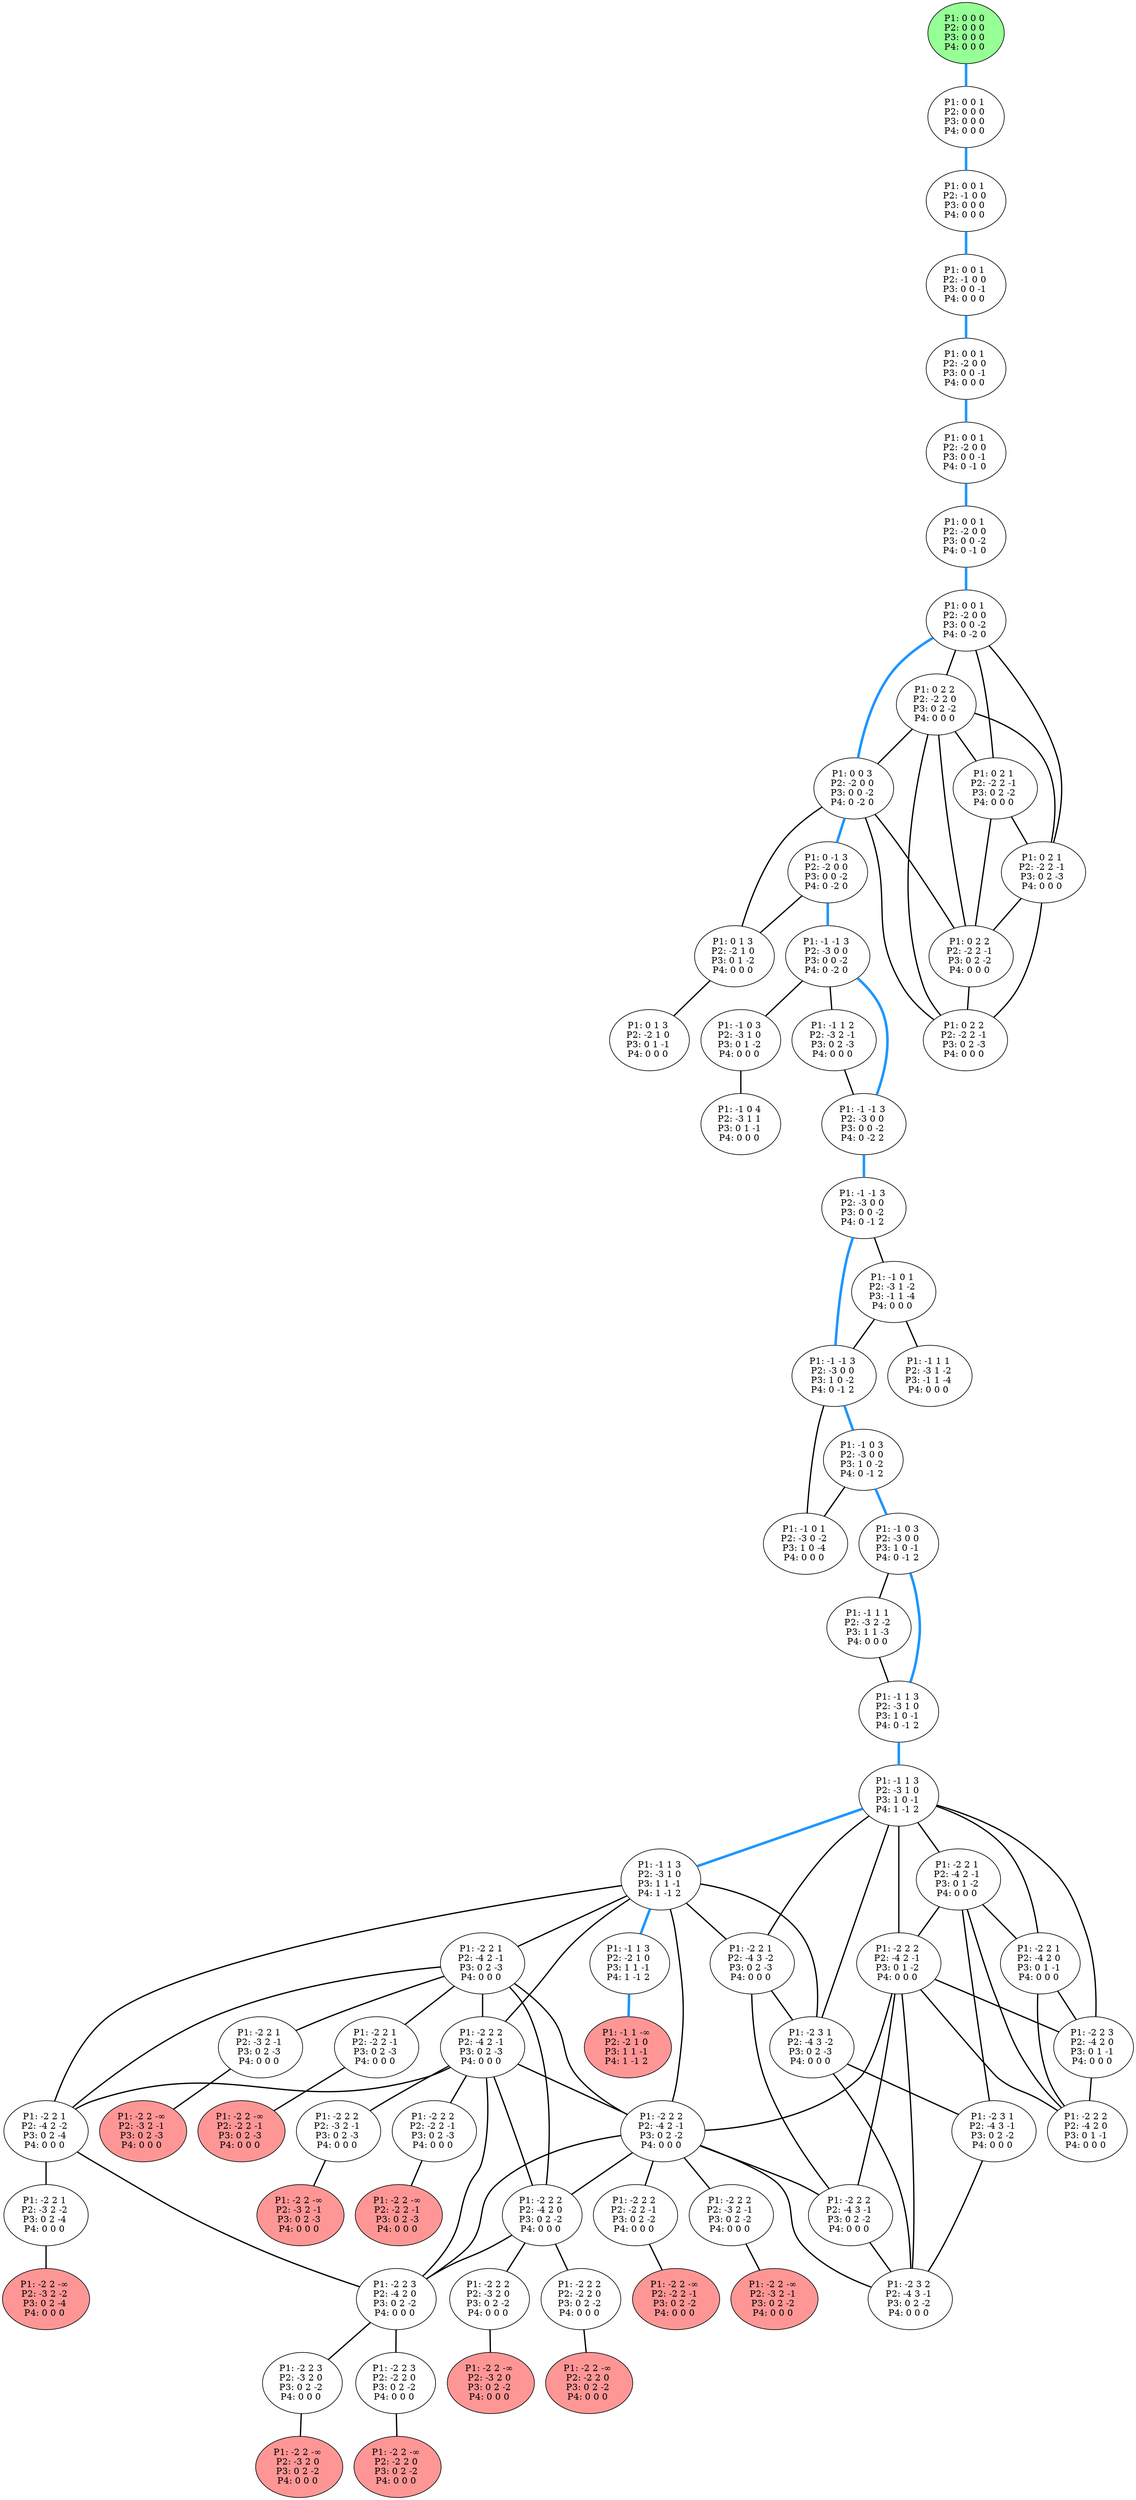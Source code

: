 graph G {
color = "black"
0 [label = "P1: 0 0 0 
P2: 0 0 0 
P3: 0 0 0 
P4: 0 0 0 
",  style="filled", fillcolor = "#96FF96"];
1 [label = "P1: 0 0 1 
P2: 0 0 0 
P3: 0 0 0 
P4: 0 0 0 
"];
2 [label = "P1: 0 0 1 
P2: -1 0 0 
P3: 0 0 0 
P4: 0 0 0 
"];
3 [label = "P1: 0 0 1 
P2: -1 0 0 
P3: 0 0 -1 
P4: 0 0 0 
"];
4 [label = "P1: 0 0 1 
P2: -2 0 0 
P3: 0 0 -1 
P4: 0 0 0 
"];
5 [label = "P1: 0 0 1 
P2: -2 0 0 
P3: 0 0 -1 
P4: 0 -1 0 
"];
6 [label = "P1: 0 0 1 
P2: -2 0 0 
P3: 0 0 -2 
P4: 0 -1 0 
"];
7 [label = "P1: 0 0 1 
P2: -2 0 0 
P3: 0 0 -2 
P4: 0 -2 0 
"];
8 [label = "P1: 0 2 2 
P2: -2 2 0 
P3: 0 2 -2 
P4: 0 0 0 
"];
9 [label = "P1: 0 0 3 
P2: -2 0 0 
P3: 0 0 -2 
P4: 0 -2 0 
"];
10 [label = "P1: 0 2 1 
P2: -2 2 -1 
P3: 0 2 -2 
P4: 0 0 0 
"];
11 [label = "P1: 0 2 1 
P2: -2 2 -1 
P3: 0 2 -3 
P4: 0 0 0 
"];
12 [label = "P1: 0 2 2 
P2: -2 2 -1 
P3: 0 2 -2 
P4: 0 0 0 
"];
13 [label = "P1: 0 2 2 
P2: -2 2 -1 
P3: 0 2 -3 
P4: 0 0 0 
"];
14 [label = "P1: 0 -1 3 
P2: -2 0 0 
P3: 0 0 -2 
P4: 0 -2 0 
"];
15 [label = "P1: 0 1 3 
P2: -2 1 0 
P3: 0 1 -2 
P4: 0 0 0 
"];
16 [label = "P1: -1 -1 3 
P2: -3 0 0 
P3: 0 0 -2 
P4: 0 -2 0 
"];
17 [label = "P1: 0 1 3 
P2: -2 1 0 
P3: 0 1 -1 
P4: 0 0 0 
"];
18 [label = "P1: -1 0 3 
P2: -3 1 0 
P3: 0 1 -2 
P4: 0 0 0 
"];
19 [label = "P1: -1 1 2 
P2: -3 2 -1 
P3: 0 2 -3 
P4: 0 0 0 
"];
20 [label = "P1: -1 -1 3 
P2: -3 0 0 
P3: 0 0 -2 
P4: 0 -2 2 
"];
21 [label = "P1: -1 0 4 
P2: -3 1 1 
P3: 0 1 -1 
P4: 0 0 0 
"];
22 [label = "P1: -1 -1 3 
P2: -3 0 0 
P3: 0 0 -2 
P4: 0 -1 2 
"];
23 [label = "P1: -1 0 1 
P2: -3 1 -2 
P3: -1 1 -4 
P4: 0 0 0 
"];
24 [label = "P1: -1 -1 3 
P2: -3 0 0 
P3: 1 0 -2 
P4: 0 -1 2 
"];
25 [label = "P1: -1 1 1 
P2: -3 1 -2 
P3: -1 1 -4 
P4: 0 0 0 
"];
26 [label = "P1: -1 0 3 
P2: -3 0 0 
P3: 1 0 -2 
P4: 0 -1 2 
"];
27 [label = "P1: -1 0 1 
P2: -3 0 -2 
P3: 1 0 -4 
P4: 0 0 0 
"];
28 [label = "P1: -1 0 3 
P2: -3 0 0 
P3: 1 0 -1 
P4: 0 -1 2 
"];
29 [label = "P1: -1 1 1 
P2: -3 2 -2 
P3: 1 1 -3 
P4: 0 0 0 
"];
30 [label = "P1: -1 1 3 
P2: -3 1 0 
P3: 1 0 -1 
P4: 0 -1 2 
"];
31 [label = "P1: -1 1 3 
P2: -3 1 0 
P3: 1 0 -1 
P4: 1 -1 2 
"];
32 [label = "P1: -1 1 3 
P2: -3 1 0 
P3: 1 1 -1 
P4: 1 -1 2 
"];
33 [label = "P1: -2 2 1 
P2: -4 3 -2 
P3: 0 2 -3 
P4: 0 0 0 
"];
34 [label = "P1: -2 2 1 
P2: -4 2 -1 
P3: 0 1 -2 
P4: 0 0 0 
"];
35 [label = "P1: -2 2 1 
P2: -4 2 0 
P3: 0 1 -1 
P4: 0 0 0 
"];
36 [label = "P1: -2 3 1 
P2: -4 3 -2 
P3: 0 2 -3 
P4: 0 0 0 
"];
37 [label = "P1: -2 2 2 
P2: -4 2 -1 
P3: 0 1 -2 
P4: 0 0 0 
"];
38 [label = "P1: -2 2 3 
P2: -4 2 0 
P3: 0 1 -1 
P4: 0 0 0 
"];
39 [label = "P1: -1 1 3 
P2: -2 1 0 
P3: 1 1 -1 
P4: 1 -1 2 
"];
3939 [label = "P1: -1 1 -∞ 
P2: -2 1 0 
P3: 1 1 -1 
P4: 1 -1 2 
",  style="filled", fillcolor = "#FF9696"];
40 [label = "P1: -2 2 1 
P2: -4 2 -1 
P3: 0 2 -3 
P4: 0 0 0 
"];
41 [label = "P1: -2 2 2 
P2: -4 2 -1 
P3: 0 2 -3 
P4: 0 0 0 
"];
42 [label = "P1: -2 2 1 
P2: -4 2 -2 
P3: 0 2 -4 
P4: 0 0 0 
"];
43 [label = "P1: -2 2 2 
P2: -4 2 -1 
P3: 0 2 -2 
P4: 0 0 0 
"];
44 [label = "P1: -2 2 2 
P2: -4 3 -1 
P3: 0 2 -2 
P4: 0 0 0 
"];
45 [label = "P1: -2 3 1 
P2: -4 3 -1 
P3: 0 2 -2 
P4: 0 0 0 
"];
46 [label = "P1: -2 2 2 
P2: -4 2 0 
P3: 0 1 -1 
P4: 0 0 0 
"];
47 [label = "P1: -2 3 2 
P2: -4 3 -1 
P3: 0 2 -2 
P4: 0 0 0 
"];
48 [label = "P1: -2 2 1 
P2: -3 2 -1 
P3: 0 2 -3 
P4: 0 0 0 
"];
4848 [label = "P1: -2 2 -∞ 
P2: -3 2 -1 
P3: 0 2 -3 
P4: 0 0 0 
",  style="filled", fillcolor = "#FF9696"];
49 [label = "P1: -2 2 1 
P2: -2 2 -1 
P3: 0 2 -3 
P4: 0 0 0 
"];
4949 [label = "P1: -2 2 -∞ 
P2: -2 2 -1 
P3: 0 2 -3 
P4: 0 0 0 
",  style="filled", fillcolor = "#FF9696"];
50 [label = "P1: -2 2 2 
P2: -4 2 0 
P3: 0 2 -2 
P4: 0 0 0 
"];
51 [label = "P1: -2 2 2 
P2: -3 2 -1 
P3: 0 2 -3 
P4: 0 0 0 
"];
5151 [label = "P1: -2 2 -∞ 
P2: -3 2 -1 
P3: 0 2 -3 
P4: 0 0 0 
",  style="filled", fillcolor = "#FF9696"];
52 [label = "P1: -2 2 2 
P2: -2 2 -1 
P3: 0 2 -3 
P4: 0 0 0 
"];
5252 [label = "P1: -2 2 -∞ 
P2: -2 2 -1 
P3: 0 2 -3 
P4: 0 0 0 
",  style="filled", fillcolor = "#FF9696"];
53 [label = "P1: -2 2 3 
P2: -4 2 0 
P3: 0 2 -2 
P4: 0 0 0 
"];
54 [label = "P1: -2 2 1 
P2: -3 2 -2 
P3: 0 2 -4 
P4: 0 0 0 
"];
5454 [label = "P1: -2 2 -∞ 
P2: -3 2 -2 
P3: 0 2 -4 
P4: 0 0 0 
",  style="filled", fillcolor = "#FF9696"];
55 [label = "P1: -2 2 2 
P2: -3 2 -1 
P3: 0 2 -2 
P4: 0 0 0 
"];
5555 [label = "P1: -2 2 -∞ 
P2: -3 2 -1 
P3: 0 2 -2 
P4: 0 0 0 
",  style="filled", fillcolor = "#FF9696"];
56 [label = "P1: -2 2 2 
P2: -2 2 -1 
P3: 0 2 -2 
P4: 0 0 0 
"];
5656 [label = "P1: -2 2 -∞ 
P2: -2 2 -1 
P3: 0 2 -2 
P4: 0 0 0 
",  style="filled", fillcolor = "#FF9696"];
57 [label = "P1: -2 2 2 
P2: -3 2 0 
P3: 0 2 -2 
P4: 0 0 0 
"];
5757 [label = "P1: -2 2 -∞ 
P2: -3 2 0 
P3: 0 2 -2 
P4: 0 0 0 
",  style="filled", fillcolor = "#FF9696"];
58 [label = "P1: -2 2 2 
P2: -2 2 0 
P3: 0 2 -2 
P4: 0 0 0 
"];
5858 [label = "P1: -2 2 -∞ 
P2: -2 2 0 
P3: 0 2 -2 
P4: 0 0 0 
",  style="filled", fillcolor = "#FF9696"];
59 [label = "P1: -2 2 3 
P2: -3 2 0 
P3: 0 2 -2 
P4: 0 0 0 
"];
5959 [label = "P1: -2 2 -∞ 
P2: -3 2 0 
P3: 0 2 -2 
P4: 0 0 0 
",  style="filled", fillcolor = "#FF9696"];
60 [label = "P1: -2 2 3 
P2: -2 2 0 
P3: 0 2 -2 
P4: 0 0 0 
"];
6060 [label = "P1: -2 2 -∞ 
P2: -2 2 0 
P3: 0 2 -2 
P4: 0 0 0 
",  style="filled", fillcolor = "#FF9696"];
edge [style=bold];
0 -- 1 [color="#1E96FF", penwidth=4.0];

1 -- 2 [color="#1E96FF", penwidth=4.0];

2 -- 3 [color="#1E96FF", penwidth=4.0];

3 -- 4 [color="#1E96FF", penwidth=4.0];

4 -- 5 [color="#1E96FF", penwidth=4.0];

5 -- 6 [color="#1E96FF", penwidth=4.0];

6 -- 7 [color="#1E96FF", penwidth=4.0];

7 -- 8 [color=black];
7 -- 9 [color="#1E96FF", penwidth=4.0];
7 -- 10 [color=black];
7 -- 11 [color=black];

8 -- 9 [color=black];
8 -- 12 [color=black];
8 -- 10 [color=black];
8 -- 13 [color=black];
8 -- 11 [color=black];

9 -- 14 [color="#1E96FF", penwidth=4.0];
9 -- 12 [color=black];
9 -- 15 [color=black];
9 -- 13 [color=black];

10 -- 12 [color=black];
10 -- 11 [color=black];

11 -- 13 [color=black];
11 -- 12 [color=black];

12 -- 13 [color=black];


14 -- 16 [color="#1E96FF", penwidth=4.0];
14 -- 15 [color=black];

15 -- 17 [color=black];

16 -- 18 [color=black];
16 -- 19 [color=black];
16 -- 20 [color="#1E96FF", penwidth=4.0];


18 -- 21 [color=black];

19 -- 20 [color=black];

20 -- 22 [color="#1E96FF", penwidth=4.0];


22 -- 23 [color=black];
22 -- 24 [color="#1E96FF", penwidth=4.0];

23 -- 25 [color=black];
23 -- 24 [color=black];

24 -- 26 [color="#1E96FF", penwidth=4.0];
24 -- 27 [color=black];


26 -- 28 [color="#1E96FF", penwidth=4.0];
26 -- 27 [color=black];


28 -- 29 [color=black];
28 -- 30 [color="#1E96FF", penwidth=4.0];

29 -- 30 [color=black];

30 -- 31 [color="#1E96FF", penwidth=4.0];

31 -- 32 [color="#1E96FF", penwidth=4.0];
31 -- 33 [color=black];
31 -- 34 [color=black];
31 -- 35 [color=black];
31 -- 36 [color=black];
31 -- 37 [color=black];
31 -- 38 [color=black];

32 -- 39 [color="#1E96FF", penwidth=4.0];
32 -- 33 [color=black];
32 -- 40 [color=black];
32 -- 36 [color=black];
32 -- 41 [color=black];
32 -- 42 [color=black];
32 -- 43 [color=black];

33 -- 36 [color=black];
33 -- 44 [color=black];

34 -- 37 [color=black];
34 -- 35 [color=black];
34 -- 45 [color=black];
34 -- 46 [color=black];

35 -- 46 [color=black];
35 -- 38 [color=black];

36 -- 45 [color=black];
36 -- 47 [color=black];

37 -- 43 [color=black];
37 -- 44 [color=black];
37 -- 46 [color=black];
37 -- 47 [color=black];
37 -- 38 [color=black];

38 -- 46 [color=black];


39 -- 3939 [color="#1E96FF", penwidth=4.0];
40 -- 41 [color=black];
40 -- 48 [color=black];
40 -- 49 [color=black];
40 -- 43 [color=black];
40 -- 42 [color=black];
40 -- 50 [color=black];

41 -- 51 [color=black];
41 -- 52 [color=black];
41 -- 43 [color=black];
41 -- 50 [color=black];
41 -- 42 [color=black];
41 -- 53 [color=black];

42 -- 54 [color=black];
42 -- 53 [color=black];

43 -- 55 [color=black];
43 -- 56 [color=black];
43 -- 44 [color=black];
43 -- 50 [color=black];
43 -- 47 [color=black];
43 -- 53 [color=black];

44 -- 47 [color=black];

45 -- 47 [color=black];




48 -- 4848 [color=black];

49 -- 4949 [color=black];
50 -- 53 [color=black];
50 -- 57 [color=black];
50 -- 58 [color=black];


51 -- 5151 [color=black];

52 -- 5252 [color=black];
53 -- 59 [color=black];
53 -- 60 [color=black];


54 -- 5454 [color=black];

55 -- 5555 [color=black];

56 -- 5656 [color=black];

57 -- 5757 [color=black];

58 -- 5858 [color=black];

59 -- 5959 [color=black];

60 -- 6060 [color=black];
}

